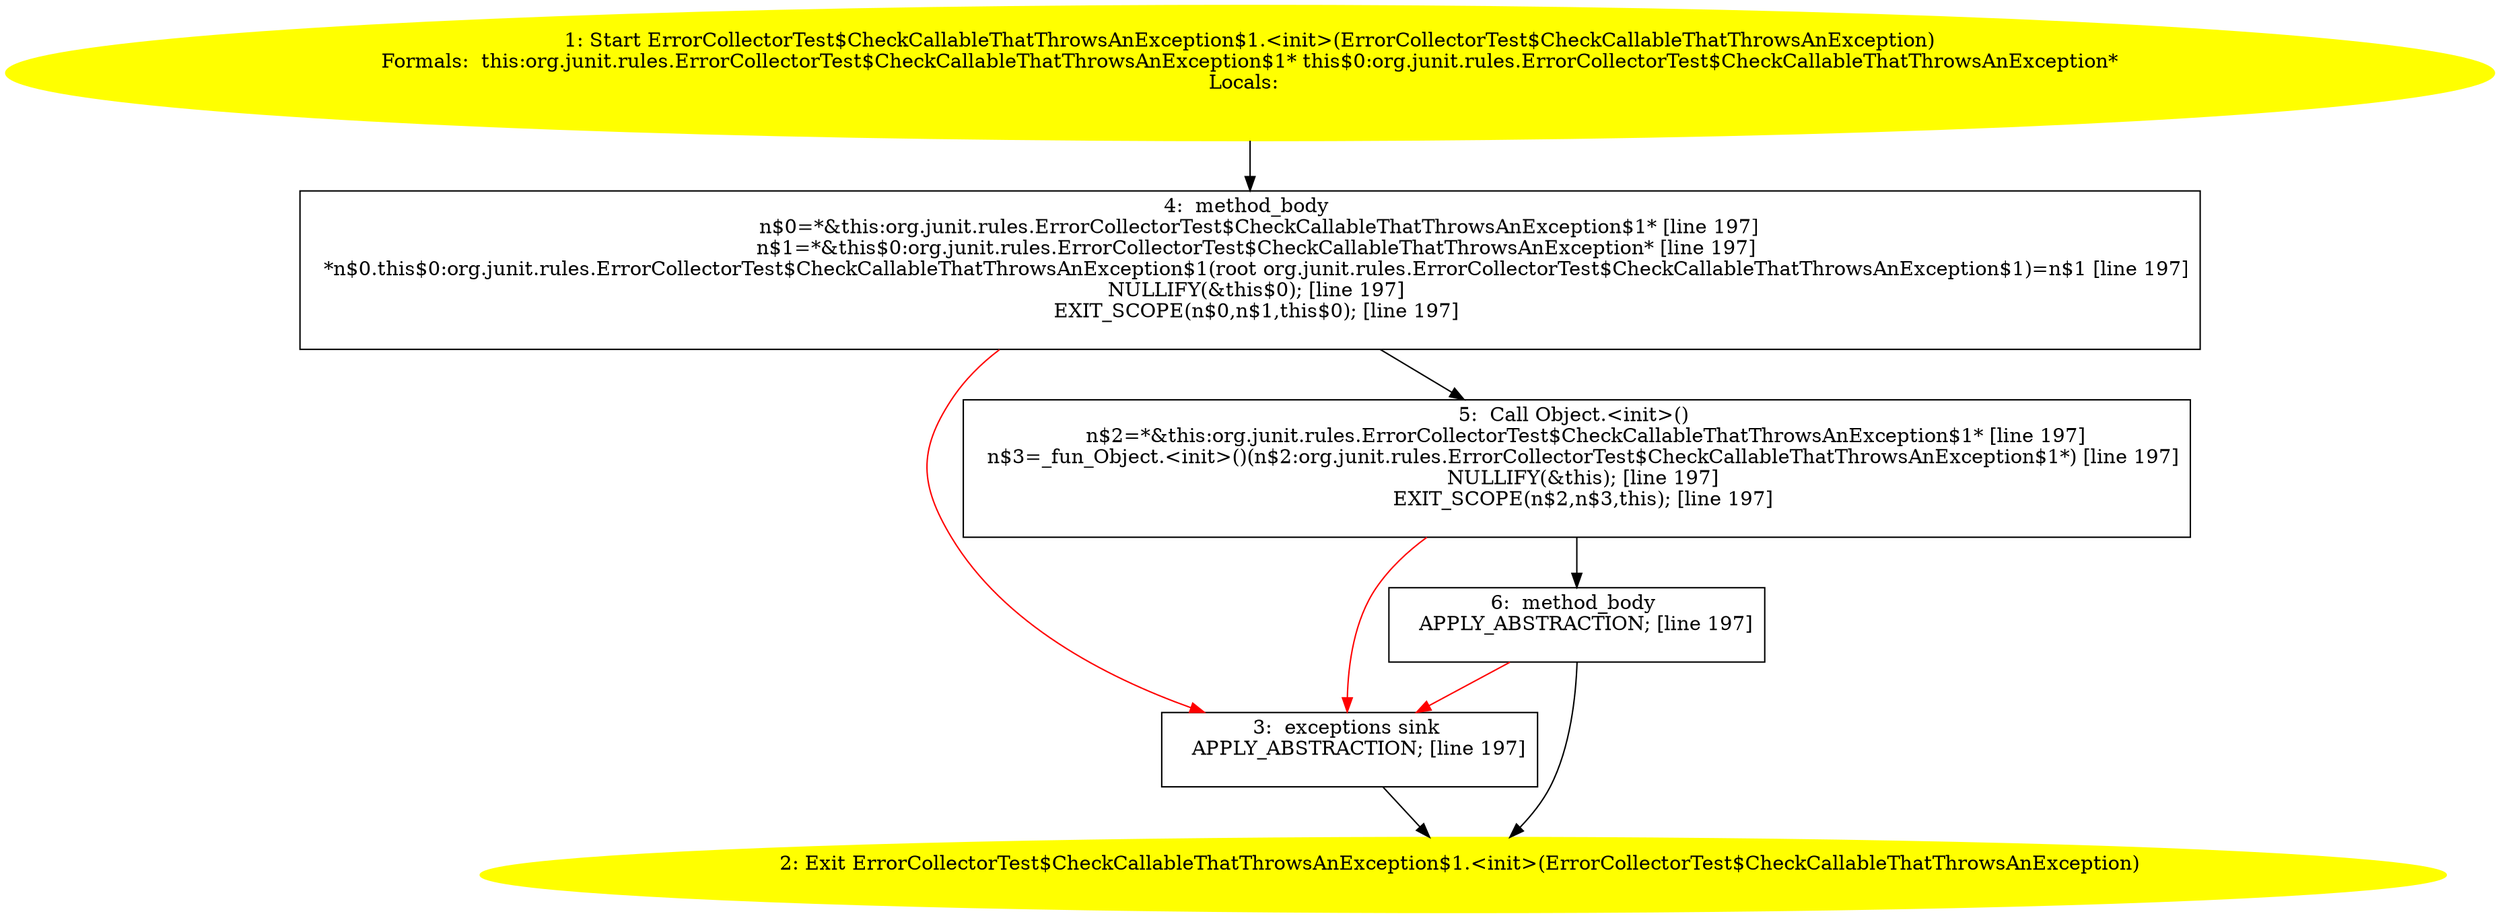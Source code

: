 /* @generated */
digraph cfg {
"org.junit.rules.ErrorCollectorTest$CheckCallableThatThrowsAnException$1.<init>(org.junit.rules.Error.10a77a1d03552e00d34de7c76529a56f_1" [label="1: Start ErrorCollectorTest$CheckCallableThatThrowsAnException$1.<init>(ErrorCollectorTest$CheckCallableThatThrowsAnException)\nFormals:  this:org.junit.rules.ErrorCollectorTest$CheckCallableThatThrowsAnException$1* this$0:org.junit.rules.ErrorCollectorTest$CheckCallableThatThrowsAnException*\nLocals:  \n  " color=yellow style=filled]
	

	 "org.junit.rules.ErrorCollectorTest$CheckCallableThatThrowsAnException$1.<init>(org.junit.rules.Error.10a77a1d03552e00d34de7c76529a56f_1" -> "org.junit.rules.ErrorCollectorTest$CheckCallableThatThrowsAnException$1.<init>(org.junit.rules.Error.10a77a1d03552e00d34de7c76529a56f_4" ;
"org.junit.rules.ErrorCollectorTest$CheckCallableThatThrowsAnException$1.<init>(org.junit.rules.Error.10a77a1d03552e00d34de7c76529a56f_2" [label="2: Exit ErrorCollectorTest$CheckCallableThatThrowsAnException$1.<init>(ErrorCollectorTest$CheckCallableThatThrowsAnException) \n  " color=yellow style=filled]
	

"org.junit.rules.ErrorCollectorTest$CheckCallableThatThrowsAnException$1.<init>(org.junit.rules.Error.10a77a1d03552e00d34de7c76529a56f_3" [label="3:  exceptions sink \n   APPLY_ABSTRACTION; [line 197]\n " shape="box"]
	

	 "org.junit.rules.ErrorCollectorTest$CheckCallableThatThrowsAnException$1.<init>(org.junit.rules.Error.10a77a1d03552e00d34de7c76529a56f_3" -> "org.junit.rules.ErrorCollectorTest$CheckCallableThatThrowsAnException$1.<init>(org.junit.rules.Error.10a77a1d03552e00d34de7c76529a56f_2" ;
"org.junit.rules.ErrorCollectorTest$CheckCallableThatThrowsAnException$1.<init>(org.junit.rules.Error.10a77a1d03552e00d34de7c76529a56f_4" [label="4:  method_body \n   n$0=*&this:org.junit.rules.ErrorCollectorTest$CheckCallableThatThrowsAnException$1* [line 197]\n  n$1=*&this$0:org.junit.rules.ErrorCollectorTest$CheckCallableThatThrowsAnException* [line 197]\n  *n$0.this$0:org.junit.rules.ErrorCollectorTest$CheckCallableThatThrowsAnException$1(root org.junit.rules.ErrorCollectorTest$CheckCallableThatThrowsAnException$1)=n$1 [line 197]\n  NULLIFY(&this$0); [line 197]\n  EXIT_SCOPE(n$0,n$1,this$0); [line 197]\n " shape="box"]
	

	 "org.junit.rules.ErrorCollectorTest$CheckCallableThatThrowsAnException$1.<init>(org.junit.rules.Error.10a77a1d03552e00d34de7c76529a56f_4" -> "org.junit.rules.ErrorCollectorTest$CheckCallableThatThrowsAnException$1.<init>(org.junit.rules.Error.10a77a1d03552e00d34de7c76529a56f_5" ;
	 "org.junit.rules.ErrorCollectorTest$CheckCallableThatThrowsAnException$1.<init>(org.junit.rules.Error.10a77a1d03552e00d34de7c76529a56f_4" -> "org.junit.rules.ErrorCollectorTest$CheckCallableThatThrowsAnException$1.<init>(org.junit.rules.Error.10a77a1d03552e00d34de7c76529a56f_3" [color="red" ];
"org.junit.rules.ErrorCollectorTest$CheckCallableThatThrowsAnException$1.<init>(org.junit.rules.Error.10a77a1d03552e00d34de7c76529a56f_5" [label="5:  Call Object.<init>() \n   n$2=*&this:org.junit.rules.ErrorCollectorTest$CheckCallableThatThrowsAnException$1* [line 197]\n  n$3=_fun_Object.<init>()(n$2:org.junit.rules.ErrorCollectorTest$CheckCallableThatThrowsAnException$1*) [line 197]\n  NULLIFY(&this); [line 197]\n  EXIT_SCOPE(n$2,n$3,this); [line 197]\n " shape="box"]
	

	 "org.junit.rules.ErrorCollectorTest$CheckCallableThatThrowsAnException$1.<init>(org.junit.rules.Error.10a77a1d03552e00d34de7c76529a56f_5" -> "org.junit.rules.ErrorCollectorTest$CheckCallableThatThrowsAnException$1.<init>(org.junit.rules.Error.10a77a1d03552e00d34de7c76529a56f_6" ;
	 "org.junit.rules.ErrorCollectorTest$CheckCallableThatThrowsAnException$1.<init>(org.junit.rules.Error.10a77a1d03552e00d34de7c76529a56f_5" -> "org.junit.rules.ErrorCollectorTest$CheckCallableThatThrowsAnException$1.<init>(org.junit.rules.Error.10a77a1d03552e00d34de7c76529a56f_3" [color="red" ];
"org.junit.rules.ErrorCollectorTest$CheckCallableThatThrowsAnException$1.<init>(org.junit.rules.Error.10a77a1d03552e00d34de7c76529a56f_6" [label="6:  method_body \n   APPLY_ABSTRACTION; [line 197]\n " shape="box"]
	

	 "org.junit.rules.ErrorCollectorTest$CheckCallableThatThrowsAnException$1.<init>(org.junit.rules.Error.10a77a1d03552e00d34de7c76529a56f_6" -> "org.junit.rules.ErrorCollectorTest$CheckCallableThatThrowsAnException$1.<init>(org.junit.rules.Error.10a77a1d03552e00d34de7c76529a56f_2" ;
	 "org.junit.rules.ErrorCollectorTest$CheckCallableThatThrowsAnException$1.<init>(org.junit.rules.Error.10a77a1d03552e00d34de7c76529a56f_6" -> "org.junit.rules.ErrorCollectorTest$CheckCallableThatThrowsAnException$1.<init>(org.junit.rules.Error.10a77a1d03552e00d34de7c76529a56f_3" [color="red" ];
}
